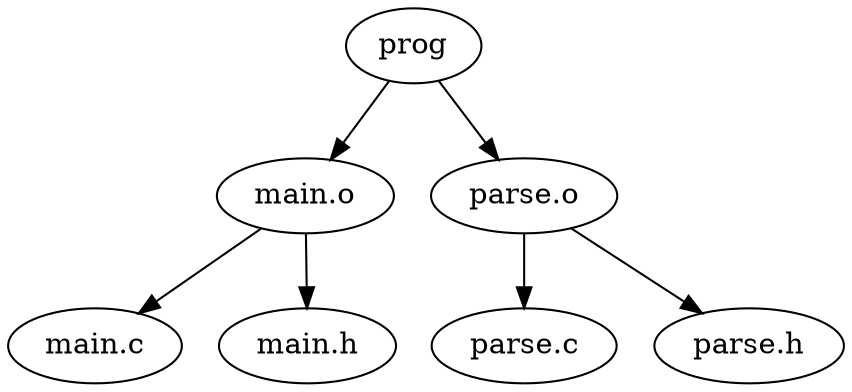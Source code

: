 digraph {
  "prog" -> "main.o"
  "prog" -> "parse.o"
  "main.o" -> "main.c"
  "main.o" -> "main.h"
  "parse.o" -> "parse.c"
  "parse.o" -> "parse.h"
}

